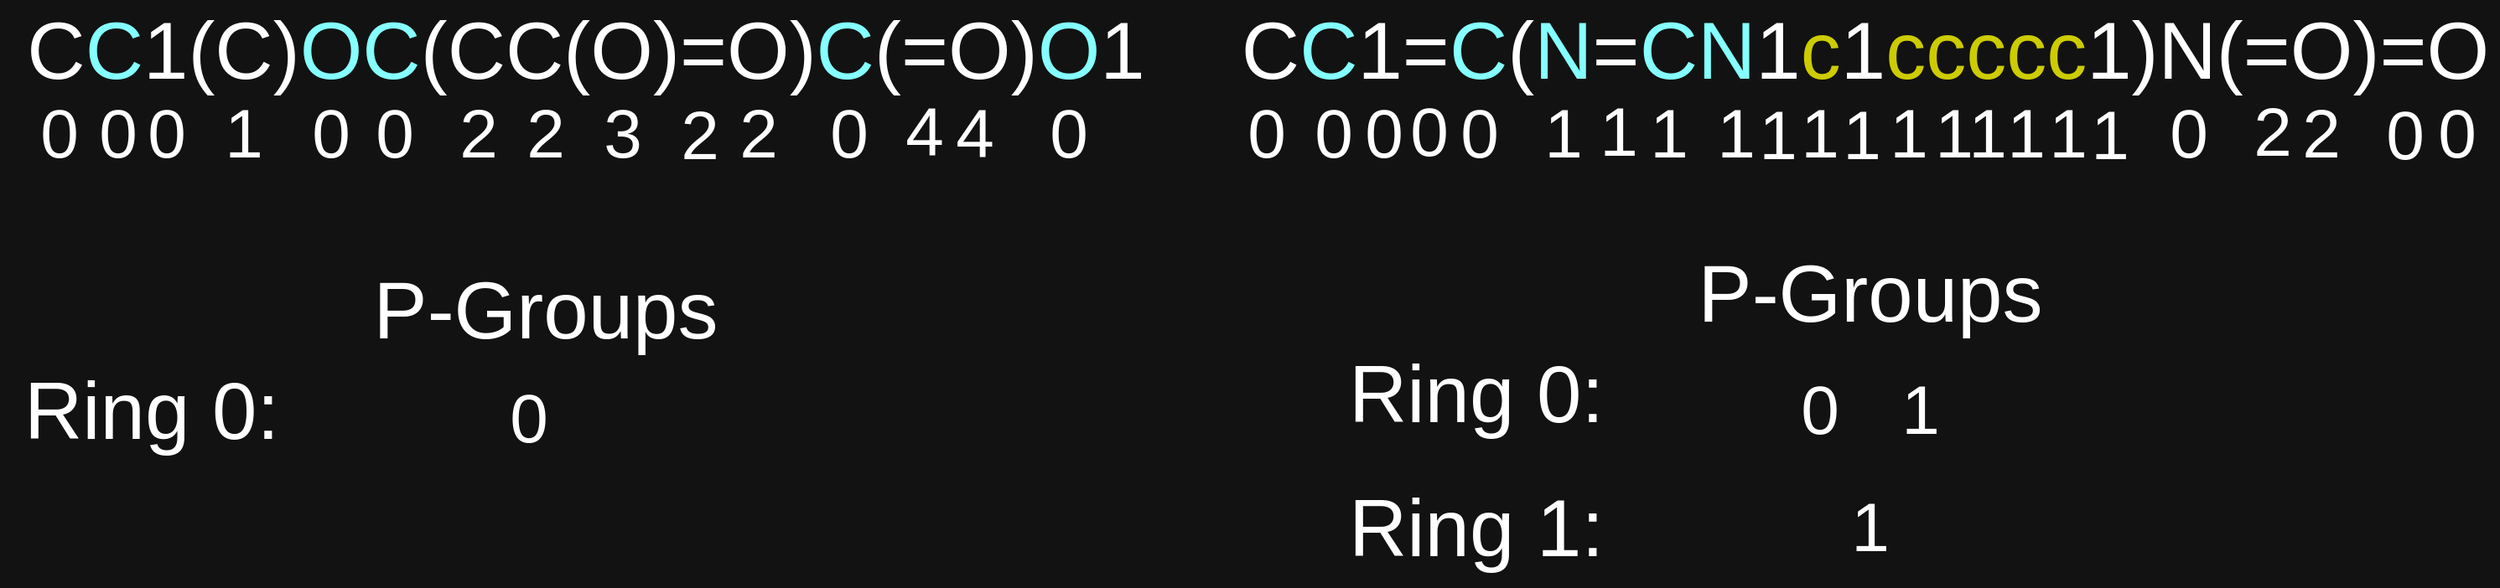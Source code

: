 <mxfile version="20.3.6" type="device"><diagram id="wKJy1GKXMYPHrQkT_KPz" name="Page-1"><mxGraphModel dx="1422" dy="832" grid="1" gridSize="10" guides="1" tooltips="1" connect="1" arrows="1" fold="1" page="1" pageScale="1" pageWidth="850" pageHeight="1100" background="#121212" math="0" shadow="0"><root><mxCell id="0"/><mxCell id="1" parent="0"/><mxCell id="kqtTX4e_2YRdnR9dKaga-18" value="&lt;font style=&quot;font-size: 48px;&quot;&gt;C&lt;font data-darkreader-inline-color=&quot;&quot; color=&quot;#85ffff&quot; style=&quot;--darkreader-inline-color:#77ffff;&quot;&gt;C&lt;/font&gt;1(C)&lt;font style=&quot;--darkreader-inline-color:#77ffff;&quot; data-darkreader-inline-color=&quot;&quot; color=&quot;#85ffff&quot;&gt;OC&lt;/font&gt;(CC(O)=O)&lt;font style=&quot;--darkreader-inline-color:#77ffff;&quot; data-darkreader-inline-color=&quot;&quot; color=&quot;#85ffff&quot;&gt;C&lt;/font&gt;(=O)&lt;font style=&quot;--darkreader-inline-color:#77ffff;&quot; data-darkreader-inline-color=&quot;&quot; color=&quot;#85ffff&quot;&gt;O&lt;/font&gt;1&lt;/font&gt;" style="text;html=1;strokeColor=none;fillColor=none;align=center;verticalAlign=middle;whiteSpace=wrap;rounded=0;fontColor=#FFFFFF;" parent="1" vertex="1"><mxGeometry x="226.5" y="170" width="405" height="60" as="geometry"/></mxCell><mxCell id="kqtTX4e_2YRdnR9dKaga-19" value="0" style="text;html=1;align=center;verticalAlign=middle;resizable=0;points=[];autosize=1;strokeColor=none;fillColor=none;fontSize=41;fontColor=#FFFFFF;" parent="1" vertex="1"><mxGeometry x="90" y="220" width="50" height="60" as="geometry"/></mxCell><mxCell id="kqtTX4e_2YRdnR9dKaga-20" value="0" style="text;html=1;align=center;verticalAlign=middle;resizable=0;points=[];autosize=1;strokeColor=none;fillColor=none;fontSize=41;fontColor=#FFFFFF;" parent="1" vertex="1"><mxGeometry x="125" y="220" width="50" height="60" as="geometry"/></mxCell><mxCell id="kqtTX4e_2YRdnR9dKaga-21" value="1" style="text;html=1;align=center;verticalAlign=middle;resizable=0;points=[];autosize=1;strokeColor=none;fillColor=none;fontSize=41;fontColor=#FFFFFF;" parent="1" vertex="1"><mxGeometry x="200" y="220" width="50" height="60" as="geometry"/></mxCell><mxCell id="kqtTX4e_2YRdnR9dKaga-22" value="0" style="text;html=1;align=center;verticalAlign=middle;resizable=0;points=[];autosize=1;strokeColor=none;fillColor=none;fontSize=41;fontColor=#FFFFFF;" parent="1" vertex="1"><mxGeometry x="252" y="220" width="50" height="60" as="geometry"/></mxCell><mxCell id="kqtTX4e_2YRdnR9dKaga-23" value="0" style="text;html=1;align=center;verticalAlign=middle;resizable=0;points=[];autosize=1;strokeColor=none;fillColor=none;fontSize=41;fontColor=#FFFFFF;" parent="1" vertex="1"><mxGeometry x="290" y="220" width="50" height="60" as="geometry"/></mxCell><mxCell id="kqtTX4e_2YRdnR9dKaga-24" value="2" style="text;html=1;align=center;verticalAlign=middle;resizable=0;points=[];autosize=1;strokeColor=none;fillColor=none;fontSize=41;fontColor=#FFFFFF;" parent="1" vertex="1"><mxGeometry x="380" y="220" width="50" height="60" as="geometry"/></mxCell><mxCell id="kqtTX4e_2YRdnR9dKaga-25" value="2" style="text;html=1;align=center;verticalAlign=middle;resizable=0;points=[];autosize=1;strokeColor=none;fillColor=none;fontSize=41;fontColor=#FFFFFF;" parent="1" vertex="1"><mxGeometry x="340" y="220" width="50" height="60" as="geometry"/></mxCell><mxCell id="kqtTX4e_2YRdnR9dKaga-26" value="3" style="text;html=1;align=center;verticalAlign=middle;resizable=0;points=[];autosize=1;strokeColor=none;fillColor=none;fontSize=41;fontColor=#FFFFFF;" parent="1" vertex="1"><mxGeometry x="426" y="220" width="50" height="60" as="geometry"/></mxCell><mxCell id="kqtTX4e_2YRdnR9dKaga-27" value="2" style="text;html=1;align=center;verticalAlign=middle;resizable=0;points=[];autosize=1;strokeColor=none;fillColor=none;fontSize=41;fontColor=#FFFFFF;" parent="1" vertex="1"><mxGeometry x="507" y="220" width="50" height="60" as="geometry"/></mxCell><mxCell id="kqtTX4e_2YRdnR9dKaga-28" value="0" style="text;html=1;align=center;verticalAlign=middle;resizable=0;points=[];autosize=1;strokeColor=none;fillColor=none;fontSize=41;fontColor=#FFFFFF;" parent="1" vertex="1"><mxGeometry x="561" y="220" width="50" height="60" as="geometry"/></mxCell><mxCell id="kqtTX4e_2YRdnR9dKaga-29" value="4" style="text;html=1;align=center;verticalAlign=middle;resizable=0;points=[];autosize=1;strokeColor=none;fillColor=none;fontSize=41;fontColor=#FFFFFF;" parent="1" vertex="1"><mxGeometry x="636" y="220" width="50" height="60" as="geometry"/></mxCell><mxCell id="kqtTX4e_2YRdnR9dKaga-30" value="0" style="text;html=1;align=center;verticalAlign=middle;resizable=0;points=[];autosize=1;strokeColor=none;fillColor=none;fontSize=41;fontColor=#FFFFFF;" parent="1" vertex="1"><mxGeometry x="692" y="220" width="50" height="60" as="geometry"/></mxCell><mxCell id="kqtTX4e_2YRdnR9dKaga-32" value="&lt;font style=&quot;font-size: 48px;&quot;&gt;C&lt;font style=&quot;--darkreader-inline-color:#77ffff;&quot; data-darkreader-inline-color=&quot;&quot; color=&quot;#85ffff&quot;&gt;C&lt;/font&gt;1=&lt;font style=&quot;--darkreader-inline-color:#77ffff;&quot; data-darkreader-inline-color=&quot;&quot; color=&quot;#85ffff&quot;&gt;C&lt;/font&gt;(&lt;font style=&quot;--darkreader-inline-color:#77ffff;&quot; data-darkreader-inline-color=&quot;&quot; color=&quot;#85ffff&quot;&gt;N&lt;/font&gt;=&lt;font style=&quot;--darkreader-inline-color:#77ffff;&quot; data-darkreader-inline-color=&quot;&quot; color=&quot;#85ffff&quot;&gt;CN&lt;/font&gt;1&lt;font color=&quot;#cccc00&quot; style=&quot;--darkreader-inline-color:#ffff3d;&quot; data-darkreader-inline-color=&quot;&quot;&gt;c&lt;/font&gt;1&lt;font style=&quot;--darkreader-inline-color:#ffff3d;&quot; data-darkreader-inline-color=&quot;&quot; color=&quot;#cccc00&quot;&gt;ccccc&lt;/font&gt;1)N(=O)=O&lt;/font&gt;" style="text;html=1;strokeColor=none;fillColor=none;align=center;verticalAlign=middle;whiteSpace=wrap;rounded=0;fontColor=#FFFFFF;" parent="1" vertex="1"><mxGeometry x="990" y="170" width="405" height="60" as="geometry"/></mxCell><mxCell id="kqtTX4e_2YRdnR9dKaga-33" value="0" style="text;html=1;align=center;verticalAlign=middle;resizable=0;points=[];autosize=1;strokeColor=none;fillColor=none;fontSize=41;fontColor=#FFFFFF;" parent="1" vertex="1"><mxGeometry x="810" y="220" width="50" height="60" as="geometry"/></mxCell><mxCell id="kqtTX4e_2YRdnR9dKaga-34" value="0" style="text;html=1;align=center;verticalAlign=middle;resizable=0;points=[];autosize=1;strokeColor=none;fillColor=none;fontSize=41;fontColor=#FFFFFF;" parent="1" vertex="1"><mxGeometry x="850" y="220" width="50" height="60" as="geometry"/></mxCell><mxCell id="kqtTX4e_2YRdnR9dKaga-35" value="0" style="text;html=1;align=center;verticalAlign=middle;resizable=0;points=[];autosize=1;strokeColor=none;fillColor=none;fontSize=41;fontColor=#FFFFFF;" parent="1" vertex="1"><mxGeometry x="937" y="220" width="50" height="60" as="geometry"/></mxCell><mxCell id="kqtTX4e_2YRdnR9dKaga-36" value="1" style="text;html=1;align=center;verticalAlign=middle;resizable=0;points=[];autosize=1;strokeColor=none;fillColor=none;fontSize=41;fontColor=#FFFFFF;" parent="1" vertex="1"><mxGeometry x="987" y="220" width="50" height="60" as="geometry"/></mxCell><mxCell id="kqtTX4e_2YRdnR9dKaga-38" value="1" style="text;html=1;align=center;verticalAlign=middle;resizable=0;points=[];autosize=1;strokeColor=none;fillColor=none;fontSize=41;fontColor=#FFFFFF;" parent="1" vertex="1"><mxGeometry x="1050" y="220" width="50" height="60" as="geometry"/></mxCell><mxCell id="kqtTX4e_2YRdnR9dKaga-39" value="1" style="text;html=1;align=center;verticalAlign=middle;resizable=0;points=[];autosize=1;strokeColor=none;fillColor=none;fontSize=41;fontColor=#FFFFFF;" parent="1" vertex="1"><mxGeometry x="1090" y="220" width="50" height="60" as="geometry"/></mxCell><mxCell id="kqtTX4e_2YRdnR9dKaga-40" value="1" style="text;html=1;align=center;verticalAlign=middle;resizable=0;points=[];autosize=1;strokeColor=none;fillColor=none;fontSize=41;fontColor=#FFFFFF;" parent="1" vertex="1"><mxGeometry x="1140" y="220" width="50" height="60" as="geometry"/></mxCell><mxCell id="kqtTX4e_2YRdnR9dKaga-41" value="1" style="text;html=1;align=center;verticalAlign=middle;resizable=0;points=[];autosize=1;strokeColor=none;fillColor=none;fontSize=41;fontColor=#FFFFFF;" parent="1" vertex="1"><mxGeometry x="1193" y="220" width="50" height="60" as="geometry"/></mxCell><mxCell id="kqtTX4e_2YRdnR9dKaga-42" value="1" style="text;html=1;align=center;verticalAlign=middle;resizable=0;points=[];autosize=1;strokeColor=none;fillColor=none;fontSize=41;fontColor=#FFFFFF;" parent="1" vertex="1"><mxGeometry x="1220" y="220" width="50" height="60" as="geometry"/></mxCell><mxCell id="kqtTX4e_2YRdnR9dKaga-43" value="1" style="text;html=1;align=center;verticalAlign=middle;resizable=0;points=[];autosize=1;strokeColor=none;fillColor=none;fontSize=41;fontColor=#FFFFFF;" parent="1" vertex="1"><mxGeometry x="1240" y="220" width="50" height="60" as="geometry"/></mxCell><mxCell id="kqtTX4e_2YRdnR9dKaga-44" value="1" style="text;html=1;align=center;verticalAlign=middle;resizable=0;points=[];autosize=1;strokeColor=none;fillColor=none;fontSize=41;fontColor=#FFFFFF;" parent="1" vertex="1"><mxGeometry x="1263" y="220" width="50" height="60" as="geometry"/></mxCell><mxCell id="kqtTX4e_2YRdnR9dKaga-45" value="1" style="text;html=1;align=center;verticalAlign=middle;resizable=0;points=[];autosize=1;strokeColor=none;fillColor=none;fontSize=41;fontColor=#FFFFFF;" parent="1" vertex="1"><mxGeometry x="1288" y="220" width="50" height="60" as="geometry"/></mxCell><mxCell id="kqtTX4e_2YRdnR9dKaga-46" value="0" style="text;html=1;align=center;verticalAlign=middle;resizable=0;points=[];autosize=1;strokeColor=none;fillColor=none;fontSize=41;fontColor=#FFFFFF;" parent="1" vertex="1"><mxGeometry x="1360" y="220" width="50" height="60" as="geometry"/></mxCell><mxCell id="kqtTX4e_2YRdnR9dKaga-47" value="2" style="text;html=1;align=center;verticalAlign=middle;resizable=0;points=[];autosize=1;strokeColor=none;fillColor=none;fontSize=41;fontColor=#FFFFFF;" parent="1" vertex="1"><mxGeometry x="1439" y="220" width="50" height="60" as="geometry"/></mxCell><mxCell id="kqtTX4e_2YRdnR9dKaga-48" value="0" style="text;html=1;align=center;verticalAlign=middle;resizable=0;points=[];autosize=1;strokeColor=none;fillColor=none;fontSize=41;fontColor=#FFFFFF;" parent="1" vertex="1"><mxGeometry x="1520" y="220" width="50" height="60" as="geometry"/></mxCell><mxCell id="kqtTX4e_2YRdnR9dKaga-49" value="Ring 0:" style="text;html=1;align=center;verticalAlign=middle;resizable=0;points=[];autosize=1;strokeColor=none;fillColor=none;fontSize=48;fontColor=#FFFFFF;" parent="1" vertex="1"><mxGeometry x="80" y="380" width="180" height="70" as="geometry"/></mxCell><mxCell id="kqtTX4e_2YRdnR9dKaga-50" value="P-Groups" style="text;html=1;align=center;verticalAlign=middle;resizable=0;points=[];autosize=1;strokeColor=none;fillColor=none;fontSize=48;fontColor=#FFFFFF;" parent="1" vertex="1"><mxGeometry x="290" y="320" width="230" height="70" as="geometry"/></mxCell><mxCell id="kqtTX4e_2YRdnR9dKaga-51" value="0" style="text;html=1;align=center;verticalAlign=middle;resizable=0;points=[];autosize=1;strokeColor=none;fillColor=none;fontSize=41;fontColor=#FFFFFF;" parent="1" vertex="1"><mxGeometry x="370" y="390" width="50" height="60" as="geometry"/></mxCell><mxCell id="kqtTX4e_2YRdnR9dKaga-52" value="Ring 0:" style="text;html=1;align=center;verticalAlign=middle;resizable=0;points=[];autosize=1;strokeColor=none;fillColor=none;fontSize=48;fontColor=#FFFFFF;" parent="1" vertex="1"><mxGeometry x="870" y="370" width="180" height="70" as="geometry"/></mxCell><mxCell id="kqtTX4e_2YRdnR9dKaga-53" value="P-Groups" style="text;html=1;align=center;verticalAlign=middle;resizable=0;points=[];autosize=1;strokeColor=none;fillColor=none;fontSize=48;fontColor=#FFFFFF;" parent="1" vertex="1"><mxGeometry x="1080" y="310" width="230" height="70" as="geometry"/></mxCell><mxCell id="kqtTX4e_2YRdnR9dKaga-54" value="0" style="text;html=1;align=center;verticalAlign=middle;resizable=0;points=[];autosize=1;strokeColor=none;fillColor=none;fontSize=41;fontColor=#FFFFFF;" parent="1" vertex="1"><mxGeometry x="1140" y="385" width="50" height="60" as="geometry"/></mxCell><mxCell id="kqtTX4e_2YRdnR9dKaga-55" value="Ring 1:" style="text;html=1;align=center;verticalAlign=middle;resizable=0;points=[];autosize=1;strokeColor=none;fillColor=none;fontSize=48;fontColor=#FFFFFF;" parent="1" vertex="1"><mxGeometry x="870" y="450" width="180" height="70" as="geometry"/></mxCell><mxCell id="kqtTX4e_2YRdnR9dKaga-57" value="1" style="text;html=1;align=center;verticalAlign=middle;resizable=0;points=[];autosize=1;strokeColor=none;fillColor=none;fontSize=41;fontColor=#FFFFFF;" parent="1" vertex="1"><mxGeometry x="1200" y="385" width="50" height="60" as="geometry"/></mxCell><mxCell id="kqtTX4e_2YRdnR9dKaga-58" value="1" style="text;html=1;align=center;verticalAlign=middle;resizable=0;points=[];autosize=1;strokeColor=none;fillColor=none;fontSize=41;fontColor=#FFFFFF;" parent="1" vertex="1"><mxGeometry x="1170" y="455" width="50" height="60" as="geometry"/></mxCell><mxCell id="fADgc_yId0q1ukPXwJb--1" value="0" style="text;html=1;align=center;verticalAlign=middle;resizable=0;points=[];autosize=1;strokeColor=none;fillColor=none;fontSize=41;fontColor=#FFFFFF;" parent="1" vertex="1"><mxGeometry x="154" y="220" width="50" height="60" as="geometry"/></mxCell><mxCell id="fADgc_yId0q1ukPXwJb--2" value="2" style="text;html=1;align=center;verticalAlign=middle;resizable=0;points=[];autosize=1;strokeColor=none;fillColor=none;fontSize=41;fontColor=#FFFFFF;" parent="1" vertex="1"><mxGeometry x="472" y="221" width="50" height="60" as="geometry"/></mxCell><mxCell id="fADgc_yId0q1ukPXwJb--3" value="4" style="text;html=1;align=center;verticalAlign=middle;resizable=0;points=[];autosize=1;strokeColor=none;fillColor=none;fontSize=41;fontColor=#FFFFFF;" parent="1" vertex="1"><mxGeometry x="606" y="219" width="50" height="60" as="geometry"/></mxCell><mxCell id="fADgc_yId0q1ukPXwJb--4" value="0" style="text;html=1;align=center;verticalAlign=middle;resizable=0;points=[];autosize=1;strokeColor=none;fillColor=none;fontSize=41;fontColor=#FFFFFF;" parent="1" vertex="1"><mxGeometry x="907" y="219" width="50" height="60" as="geometry"/></mxCell><mxCell id="fADgc_yId0q1ukPXwJb--5" value="0" style="text;html=1;align=center;verticalAlign=middle;resizable=0;points=[];autosize=1;strokeColor=none;fillColor=none;fontSize=41;fontColor=#FFFFFF;" parent="1" vertex="1"><mxGeometry x="880" y="220" width="50" height="60" as="geometry"/></mxCell><mxCell id="fADgc_yId0q1ukPXwJb--6" value="1" style="text;html=1;align=center;verticalAlign=middle;resizable=0;points=[];autosize=1;strokeColor=none;fillColor=none;fontSize=41;fontColor=#FFFFFF;" parent="1" vertex="1"><mxGeometry x="1020" y="219" width="50" height="60" as="geometry"/></mxCell><mxCell id="fADgc_yId0q1ukPXwJb--7" value="1" style="text;html=1;align=center;verticalAlign=middle;resizable=0;points=[];autosize=1;strokeColor=none;fillColor=none;fontSize=41;fontColor=#FFFFFF;" parent="1" vertex="1"><mxGeometry x="1115" y="221" width="50" height="60" as="geometry"/></mxCell><mxCell id="fADgc_yId0q1ukPXwJb--8" value="1" style="text;html=1;align=center;verticalAlign=middle;resizable=0;points=[];autosize=1;strokeColor=none;fillColor=none;fontSize=41;fontColor=#FFFFFF;" parent="1" vertex="1"><mxGeometry x="1165" y="221" width="50" height="60" as="geometry"/></mxCell><mxCell id="fADgc_yId0q1ukPXwJb--10" value="1" style="text;html=1;align=center;verticalAlign=middle;resizable=0;points=[];autosize=1;strokeColor=none;fillColor=none;fontSize=41;fontColor=#FFFFFF;" parent="1" vertex="1"><mxGeometry x="1313" y="221" width="50" height="60" as="geometry"/></mxCell><mxCell id="fADgc_yId0q1ukPXwJb--11" value="2" style="text;html=1;align=center;verticalAlign=middle;resizable=0;points=[];autosize=1;strokeColor=none;fillColor=none;fontSize=41;fontColor=#FFFFFF;" parent="1" vertex="1"><mxGeometry x="1410" y="219" width="50" height="60" as="geometry"/></mxCell><mxCell id="fADgc_yId0q1ukPXwJb--12" value="0" style="text;html=1;align=center;verticalAlign=middle;resizable=0;points=[];autosize=1;strokeColor=none;fillColor=none;fontSize=41;fontColor=#FFFFFF;" parent="1" vertex="1"><mxGeometry x="1489" y="221" width="50" height="60" as="geometry"/></mxCell></root></mxGraphModel></diagram></mxfile>